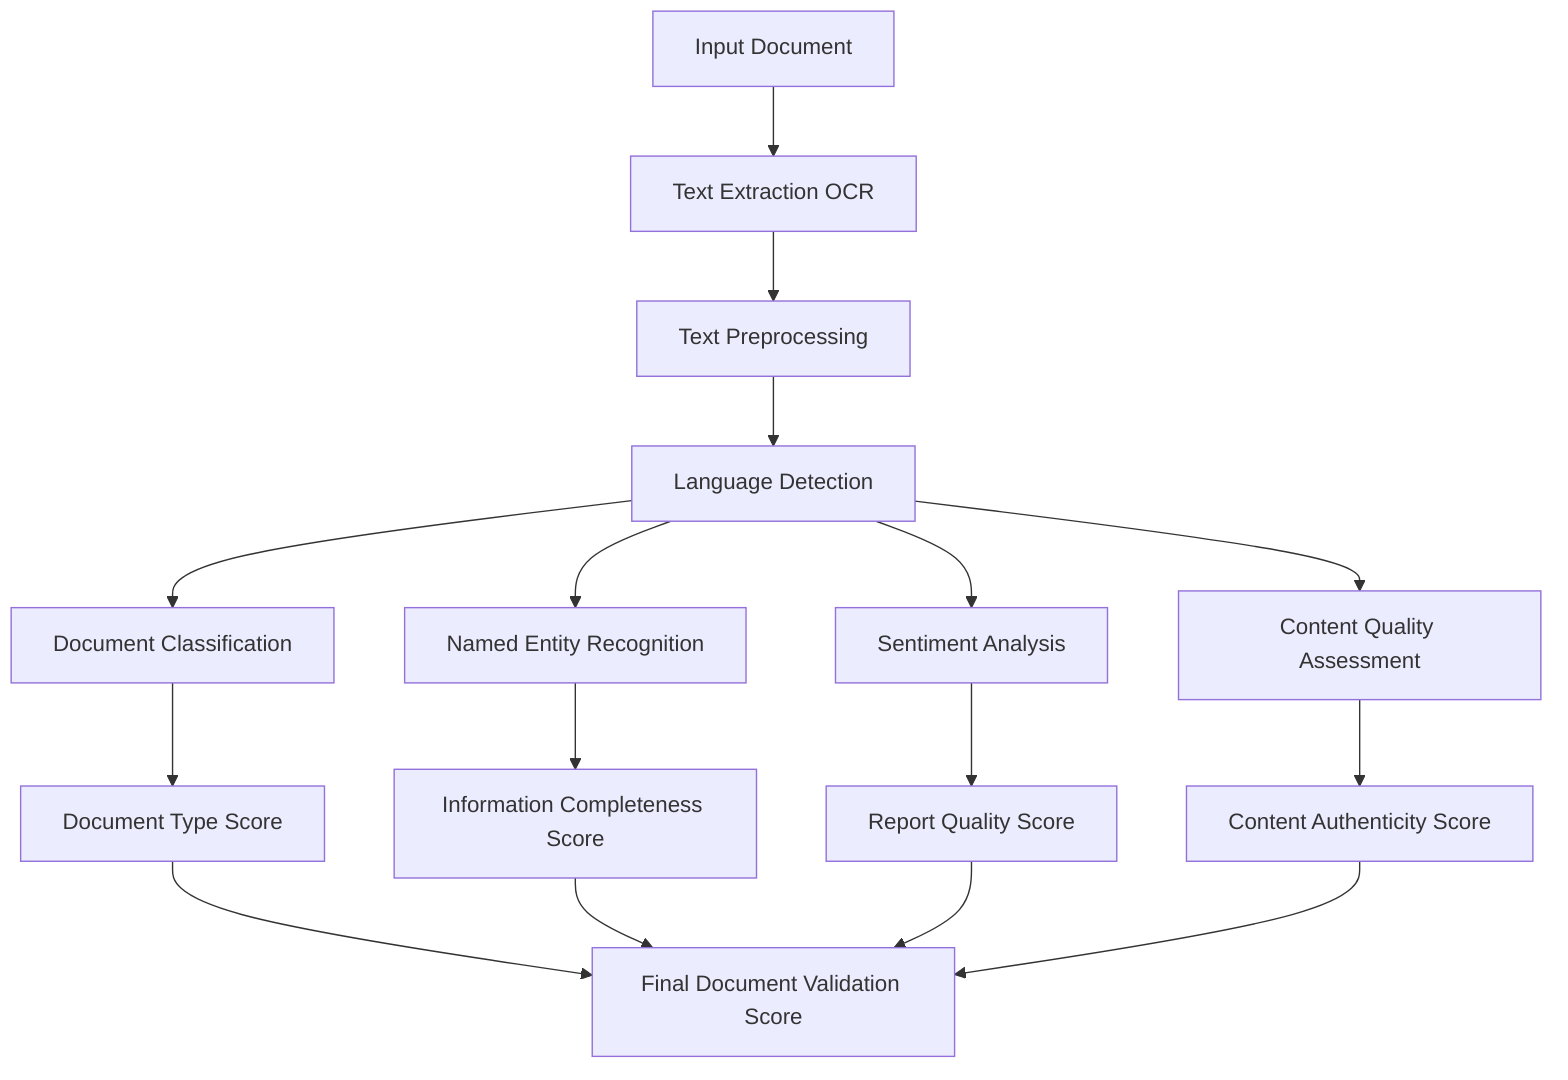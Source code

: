 graph TD
    A[Input Document] --> B[Text Extraction OCR]
    B --> C[Text Preprocessing]
    C --> D[Language Detection]
    
    D --> E[Document Classification]
    D --> F[Named Entity Recognition]
    D --> G[Sentiment Analysis]
    D --> H[Content Quality Assessment]
    
    E --> I[Document Type Score]
    F --> J[Information Completeness Score]
    G --> K[Report Quality Score]
    H --> L[Content Authenticity Score]
    
    I --> M[Final Document Validation Score]
    J --> M
    K --> M
    L --> M